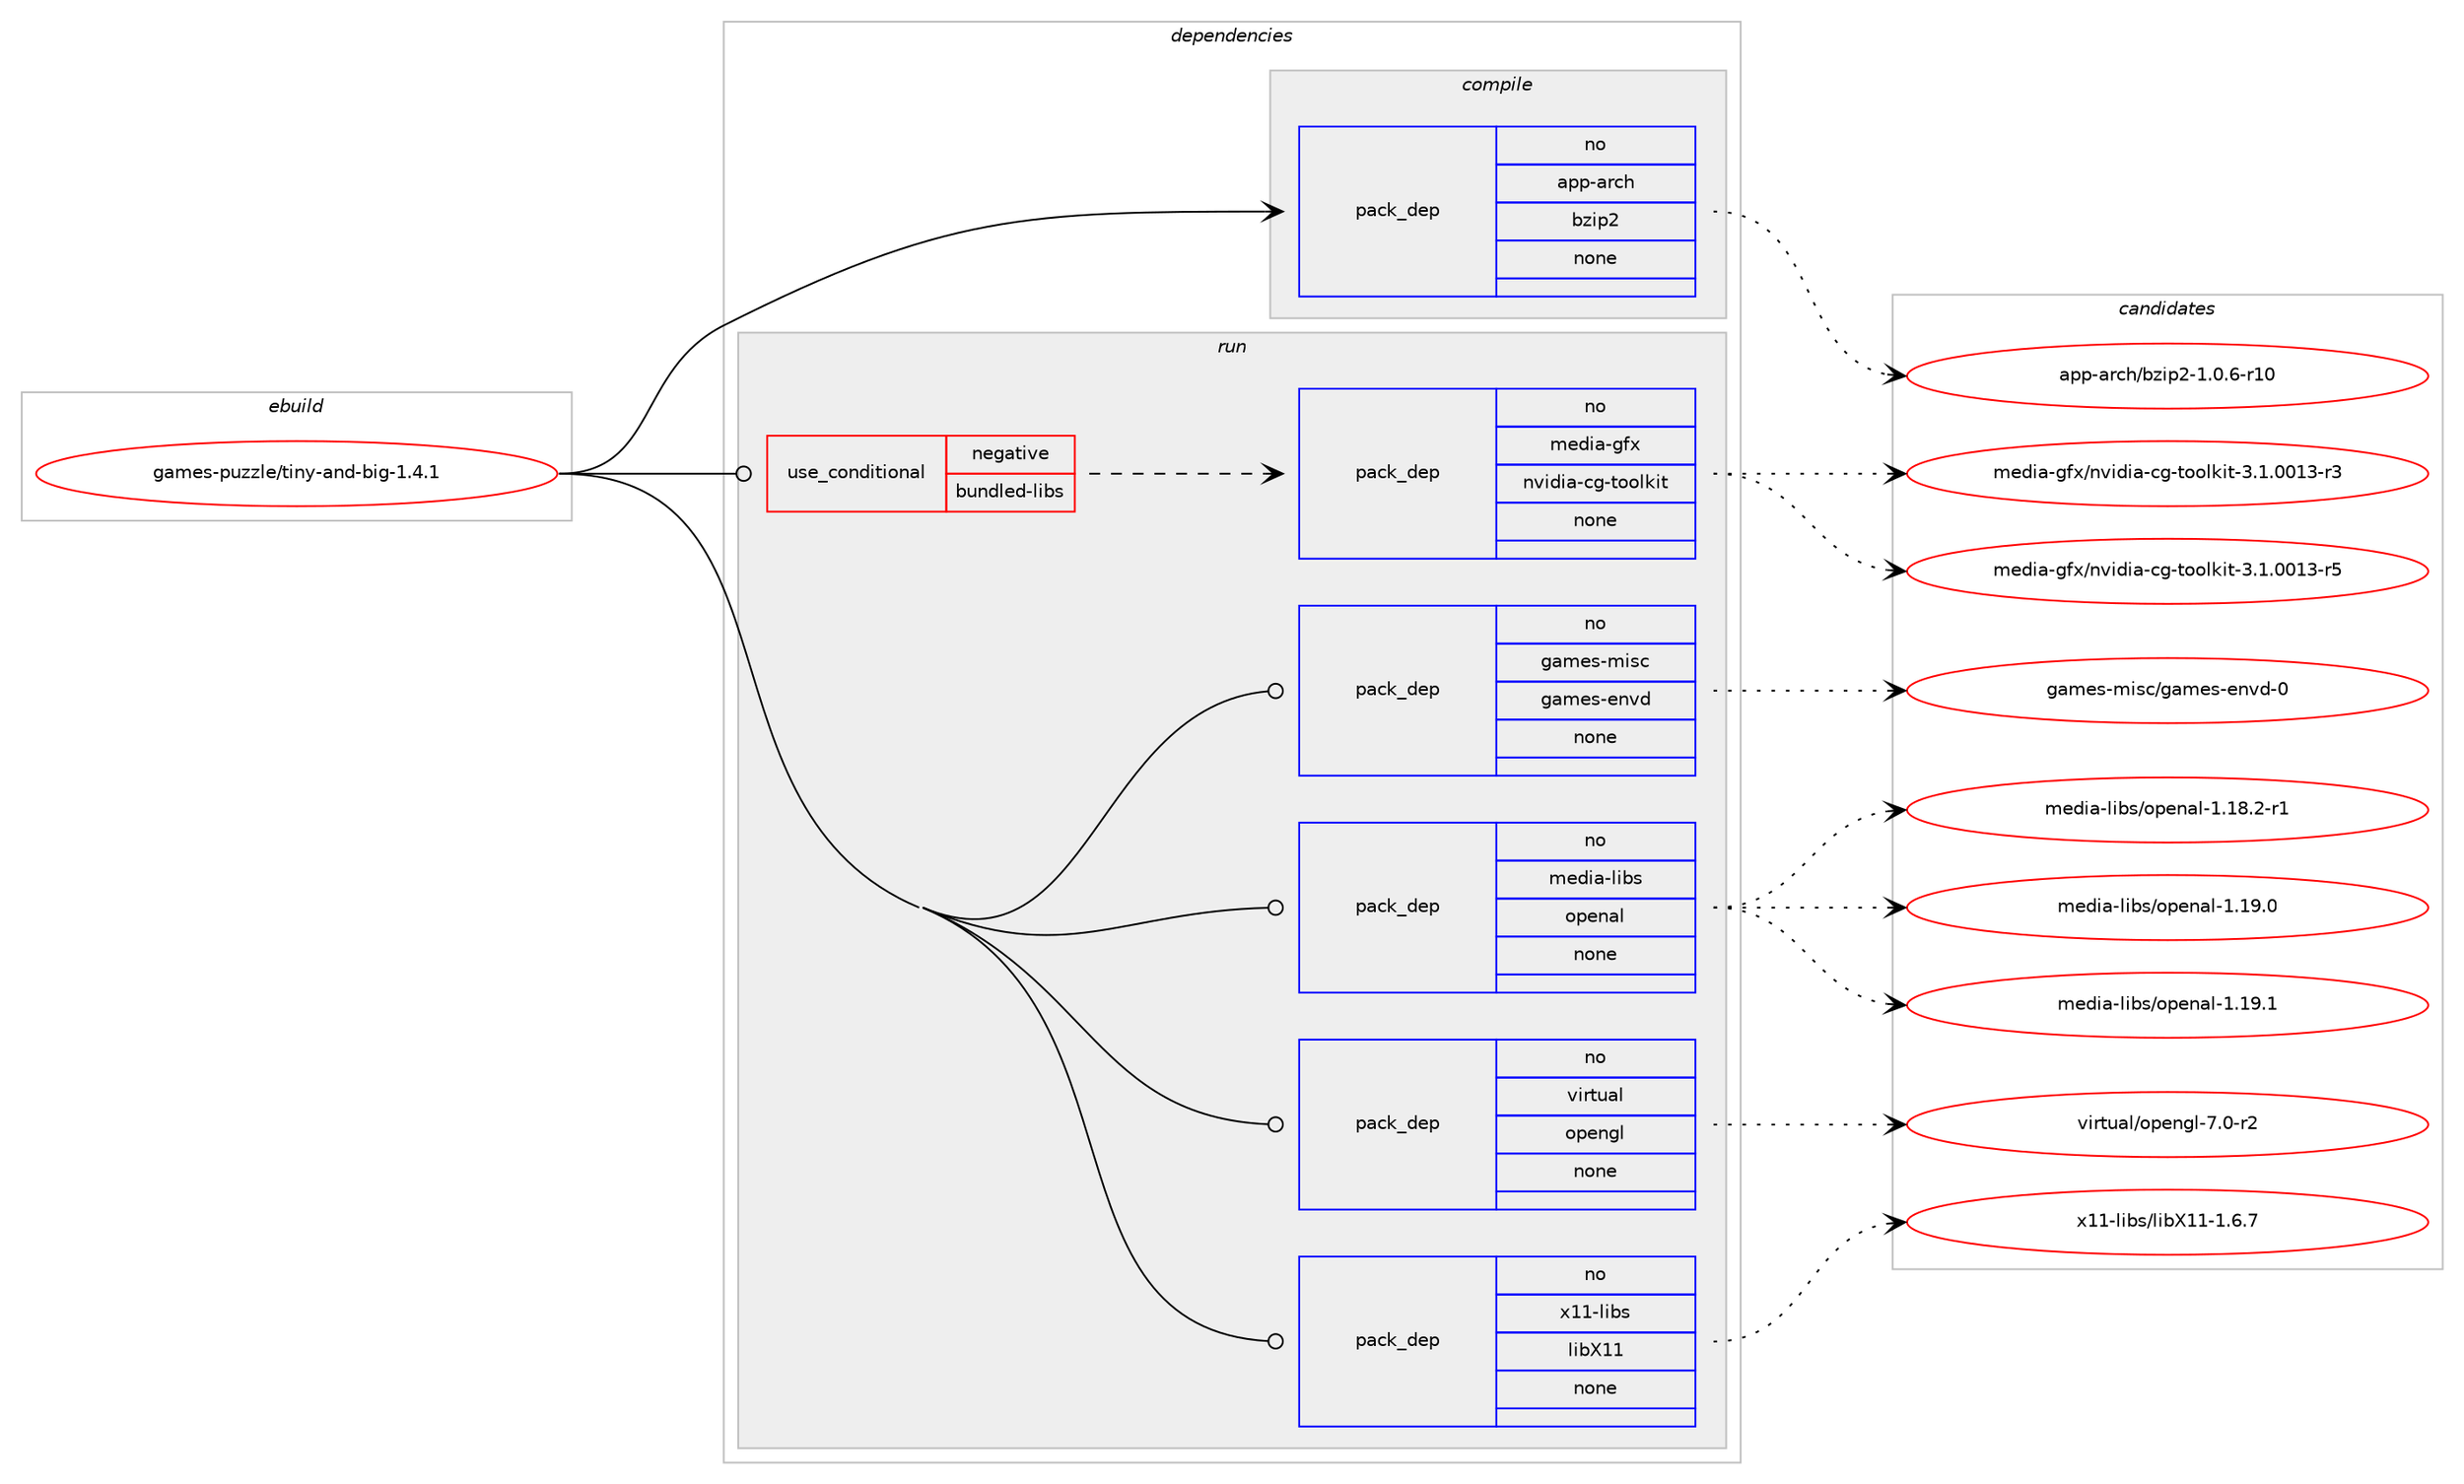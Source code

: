 digraph prolog {

# *************
# Graph options
# *************

newrank=true;
concentrate=true;
compound=true;
graph [rankdir=LR,fontname=Helvetica,fontsize=10,ranksep=1.5];#, ranksep=2.5, nodesep=0.2];
edge  [arrowhead=vee];
node  [fontname=Helvetica,fontsize=10];

# **********
# The ebuild
# **********

subgraph cluster_leftcol {
color=gray;
rank=same;
label=<<i>ebuild</i>>;
id [label="games-puzzle/tiny-and-big-1.4.1", color=red, width=4, href="../games-puzzle/tiny-and-big-1.4.1.svg"];
}

# ****************
# The dependencies
# ****************

subgraph cluster_midcol {
color=gray;
label=<<i>dependencies</i>>;
subgraph cluster_compile {
fillcolor="#eeeeee";
style=filled;
label=<<i>compile</i>>;
subgraph pack1108638 {
dependency1559655 [label=<<TABLE BORDER="0" CELLBORDER="1" CELLSPACING="0" CELLPADDING="4" WIDTH="220"><TR><TD ROWSPAN="6" CELLPADDING="30">pack_dep</TD></TR><TR><TD WIDTH="110">no</TD></TR><TR><TD>app-arch</TD></TR><TR><TD>bzip2</TD></TR><TR><TD>none</TD></TR><TR><TD></TD></TR></TABLE>>, shape=none, color=blue];
}
id:e -> dependency1559655:w [weight=20,style="solid",arrowhead="vee"];
}
subgraph cluster_compileandrun {
fillcolor="#eeeeee";
style=filled;
label=<<i>compile and run</i>>;
}
subgraph cluster_run {
fillcolor="#eeeeee";
style=filled;
label=<<i>run</i>>;
subgraph cond426946 {
dependency1559656 [label=<<TABLE BORDER="0" CELLBORDER="1" CELLSPACING="0" CELLPADDING="4"><TR><TD ROWSPAN="3" CELLPADDING="10">use_conditional</TD></TR><TR><TD>negative</TD></TR><TR><TD>bundled-libs</TD></TR></TABLE>>, shape=none, color=red];
subgraph pack1108639 {
dependency1559657 [label=<<TABLE BORDER="0" CELLBORDER="1" CELLSPACING="0" CELLPADDING="4" WIDTH="220"><TR><TD ROWSPAN="6" CELLPADDING="30">pack_dep</TD></TR><TR><TD WIDTH="110">no</TD></TR><TR><TD>media-gfx</TD></TR><TR><TD>nvidia-cg-toolkit</TD></TR><TR><TD>none</TD></TR><TR><TD></TD></TR></TABLE>>, shape=none, color=blue];
}
dependency1559656:e -> dependency1559657:w [weight=20,style="dashed",arrowhead="vee"];
}
id:e -> dependency1559656:w [weight=20,style="solid",arrowhead="odot"];
subgraph pack1108640 {
dependency1559658 [label=<<TABLE BORDER="0" CELLBORDER="1" CELLSPACING="0" CELLPADDING="4" WIDTH="220"><TR><TD ROWSPAN="6" CELLPADDING="30">pack_dep</TD></TR><TR><TD WIDTH="110">no</TD></TR><TR><TD>games-misc</TD></TR><TR><TD>games-envd</TD></TR><TR><TD>none</TD></TR><TR><TD></TD></TR></TABLE>>, shape=none, color=blue];
}
id:e -> dependency1559658:w [weight=20,style="solid",arrowhead="odot"];
subgraph pack1108641 {
dependency1559659 [label=<<TABLE BORDER="0" CELLBORDER="1" CELLSPACING="0" CELLPADDING="4" WIDTH="220"><TR><TD ROWSPAN="6" CELLPADDING="30">pack_dep</TD></TR><TR><TD WIDTH="110">no</TD></TR><TR><TD>media-libs</TD></TR><TR><TD>openal</TD></TR><TR><TD>none</TD></TR><TR><TD></TD></TR></TABLE>>, shape=none, color=blue];
}
id:e -> dependency1559659:w [weight=20,style="solid",arrowhead="odot"];
subgraph pack1108642 {
dependency1559660 [label=<<TABLE BORDER="0" CELLBORDER="1" CELLSPACING="0" CELLPADDING="4" WIDTH="220"><TR><TD ROWSPAN="6" CELLPADDING="30">pack_dep</TD></TR><TR><TD WIDTH="110">no</TD></TR><TR><TD>virtual</TD></TR><TR><TD>opengl</TD></TR><TR><TD>none</TD></TR><TR><TD></TD></TR></TABLE>>, shape=none, color=blue];
}
id:e -> dependency1559660:w [weight=20,style="solid",arrowhead="odot"];
subgraph pack1108643 {
dependency1559661 [label=<<TABLE BORDER="0" CELLBORDER="1" CELLSPACING="0" CELLPADDING="4" WIDTH="220"><TR><TD ROWSPAN="6" CELLPADDING="30">pack_dep</TD></TR><TR><TD WIDTH="110">no</TD></TR><TR><TD>x11-libs</TD></TR><TR><TD>libX11</TD></TR><TR><TD>none</TD></TR><TR><TD></TD></TR></TABLE>>, shape=none, color=blue];
}
id:e -> dependency1559661:w [weight=20,style="solid",arrowhead="odot"];
}
}

# **************
# The candidates
# **************

subgraph cluster_choices {
rank=same;
color=gray;
label=<<i>candidates</i>>;

subgraph choice1108638 {
color=black;
nodesep=1;
choice97112112459711499104479812210511250454946484654451144948 [label="app-arch/bzip2-1.0.6-r10", color=red, width=4,href="../app-arch/bzip2-1.0.6-r10.svg"];
dependency1559655:e -> choice97112112459711499104479812210511250454946484654451144948:w [style=dotted,weight="100"];
}
subgraph choice1108639 {
color=black;
nodesep=1;
choice109101100105974510310212047110118105100105974599103451161111111081071051164551464946484849514511451 [label="media-gfx/nvidia-cg-toolkit-3.1.0013-r3", color=red, width=4,href="../media-gfx/nvidia-cg-toolkit-3.1.0013-r3.svg"];
choice109101100105974510310212047110118105100105974599103451161111111081071051164551464946484849514511453 [label="media-gfx/nvidia-cg-toolkit-3.1.0013-r5", color=red, width=4,href="../media-gfx/nvidia-cg-toolkit-3.1.0013-r5.svg"];
dependency1559657:e -> choice109101100105974510310212047110118105100105974599103451161111111081071051164551464946484849514511451:w [style=dotted,weight="100"];
dependency1559657:e -> choice109101100105974510310212047110118105100105974599103451161111111081071051164551464946484849514511453:w [style=dotted,weight="100"];
}
subgraph choice1108640 {
color=black;
nodesep=1;
choice1039710910111545109105115994710397109101115451011101181004548 [label="games-misc/games-envd-0", color=red, width=4,href="../games-misc/games-envd-0.svg"];
dependency1559658:e -> choice1039710910111545109105115994710397109101115451011101181004548:w [style=dotted,weight="100"];
}
subgraph choice1108641 {
color=black;
nodesep=1;
choice1091011001059745108105981154711111210111097108454946495646504511449 [label="media-libs/openal-1.18.2-r1", color=red, width=4,href="../media-libs/openal-1.18.2-r1.svg"];
choice109101100105974510810598115471111121011109710845494649574648 [label="media-libs/openal-1.19.0", color=red, width=4,href="../media-libs/openal-1.19.0.svg"];
choice109101100105974510810598115471111121011109710845494649574649 [label="media-libs/openal-1.19.1", color=red, width=4,href="../media-libs/openal-1.19.1.svg"];
dependency1559659:e -> choice1091011001059745108105981154711111210111097108454946495646504511449:w [style=dotted,weight="100"];
dependency1559659:e -> choice109101100105974510810598115471111121011109710845494649574648:w [style=dotted,weight="100"];
dependency1559659:e -> choice109101100105974510810598115471111121011109710845494649574649:w [style=dotted,weight="100"];
}
subgraph choice1108642 {
color=black;
nodesep=1;
choice1181051141161179710847111112101110103108455546484511450 [label="virtual/opengl-7.0-r2", color=red, width=4,href="../virtual/opengl-7.0-r2.svg"];
dependency1559660:e -> choice1181051141161179710847111112101110103108455546484511450:w [style=dotted,weight="100"];
}
subgraph choice1108643 {
color=black;
nodesep=1;
choice120494945108105981154710810598884949454946544655 [label="x11-libs/libX11-1.6.7", color=red, width=4,href="../x11-libs/libX11-1.6.7.svg"];
dependency1559661:e -> choice120494945108105981154710810598884949454946544655:w [style=dotted,weight="100"];
}
}

}
